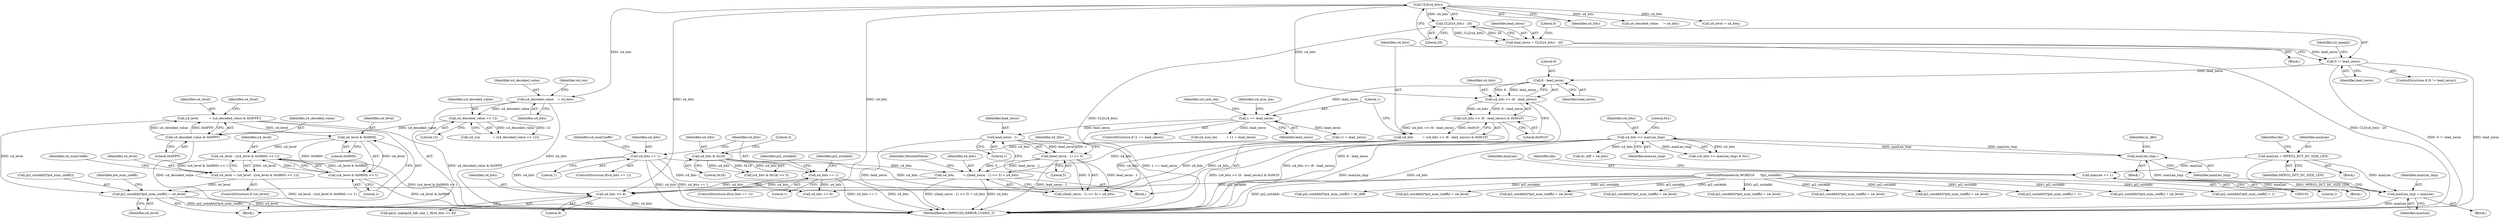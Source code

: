 digraph "0_Android_8b4ed5a23175b7ffa56eea4678db7287f825e985@array" {
"1000636" [label="(Call,pi2_outAddr[*pi4_num_coeffs] = u4_level)"];
"1000610" [label="(Call,u4_level = (u4_level - ((u4_level & 0x0800) << 1)))"];
"1000612" [label="(Call,u4_level - ((u4_level & 0x0800) << 1))"];
"1000615" [label="(Call,u4_level & 0x0800)"];
"1000603" [label="(Call,u4_level           = (u4_decoded_value & 0x0FFF))"];
"1000605" [label="(Call,u4_decoded_value & 0x0FFF)"];
"1000600" [label="(Call,u4_decoded_value >> 12)"];
"1000595" [label="(Call,u4_decoded_value    = u4_bits)"];
"1000492" [label="(Call,CLZ(u4_bits))"];
"1000425" [label="(Call,u4_bits >> 8)"];
"1000343" [label="(Call,u4_bits == 1)"];
"1000338" [label="(Call,u4_bits == 1)"];
"1000533" [label="(Call,u4_bits         = ((lead_zeros - 1) << 5) + u4_bits)"];
"1000536" [label="(Call,(lead_zeros - 1) << 5)"];
"1000537" [label="(Call,lead_zeros - 1)"];
"1000510" [label="(Call,1 == lead_zeros)"];
"1000505" [label="(Call,6 - lead_zeros)"];
"1000496" [label="(Call,0 != lead_zeros)"];
"1000489" [label="(Call,lead_zeros = CLZ(u4_bits) - 20)"];
"1000491" [label="(Call,CLZ(u4_bits) - 20)"];
"1000519" [label="(Call,u4_bits & 0x18)"];
"1000500" [label="(Call,u4_bits         = (u4_bits >> (6 - lead_zeros)) & 0x001F)"];
"1000502" [label="(Call,(u4_bits >> (6 - lead_zeros)) & 0x001F)"];
"1000503" [label="(Call,u4_bits >> (6 - lead_zeros))"];
"1000251" [label="(Call,u4_bits >> maxLen_tmp)"];
"1000244" [label="(Call,maxLen_tmp--)"];
"1000238" [label="(Call,maxLen_tmp = maxLen)"];
"1000216" [label="(Call,maxLen = MPEG2_DCT_DC_SIZE_LEN)"];
"1000227" [label="(Call,maxLen += 1)"];
"1000614" [label="(Call,(u4_level & 0x0800) << 1)"];
"1000154" [label="(MethodParameterIn,WORD16      *pi2_outAddr)"];
"1000607" [label="(Literal,0x0FFF)"];
"1000501" [label="(Identifier,u4_bits)"];
"1000598" [label="(Call,u4_run             = (u4_decoded_value >> 12))"];
"1000227" [label="(Call,maxLen += 1)"];
"1000239" [label="(Identifier,maxLen_tmp)"];
"1000303" [label="(Call,pi2_outAddr[*pi4_num_coeffs] = dc_diff)"];
"1000596" [label="(Identifier,u4_decoded_value)"];
"1000467" [label="(Call,pi2_outAddr[*pi4_num_coeffs] = u4_level)"];
"1000385" [label="(Identifier,u4_numCoeffs)"];
"1000494" [label="(Literal,20)"];
"1000488" [label="(Block,)"];
"1000620" [label="(Identifier,u4_numCoeffs)"];
"1000340" [label="(Literal,1)"];
"1000537" [label="(Call,lead_zeros - 1)"];
"1000499" [label="(Block,)"];
"1000498" [label="(Identifier,lead_zeros)"];
"1001020" [label="(Call,pi2_outAddr[*pi4_num_coeffs] = u4_level)"];
"1000423" [label="(Call,gau2_impeg2d_tab_one_1_9[u4_bits >> 8])"];
"1000345" [label="(Literal,1)"];
"1000519" [label="(Call,u4_bits & 0x18)"];
"1000247" [label="(Identifier,m_iBit)"];
"1000602" [label="(Literal,12)"];
"1000339" [label="(Identifier,u4_bits)"];
"1000541" [label="(Identifier,u4_bits)"];
"1000343" [label="(Call,u4_bits == 1)"];
"1000534" [label="(Identifier,u4_bits)"];
"1000589" [label="(Identifier,u2_mpeg2)"];
"1000489" [label="(Call,lead_zeros = CLZ(u4_bits) - 20)"];
"1000512" [label="(Identifier,lead_zeros)"];
"1000218" [label="(Identifier,MPEG2_DCT_DC_SIZE_LEN)"];
"1000490" [label="(Identifier,lead_zeros)"];
"1000706" [label="(Call,pi2_outAddr[*pi4_num_coeffs] = u4_level)"];
"1000492" [label="(Call,CLZ(u4_bits))"];
"1000502" [label="(Call,(u4_bits >> (6 - lead_zeros)) & 0x001F)"];
"1000891" [label="(Call,pi2_outAddr[*pi4_num_coeffs] = u4_level)"];
"1000614" [label="(Call,(u4_level & 0x0800) << 1)"];
"1000495" [label="(ControlStructure,if (0 != lead_zeros))"];
"1000611" [label="(Identifier,u4_level)"];
"1000637" [label="(Call,pi2_outAddr[*pi4_num_coeffs])"];
"1000496" [label="(Call,0 != lead_zeros)"];
"1000232" [label="(Block,)"];
"1000536" [label="(Call,(lead_zeros - 1) << 5)"];
"1000508" [label="(Literal,0x001F)"];
"1000617" [label="(Literal,0x0800)"];
"1000515" [label="(Identifier,u4_sym_len)"];
"1000217" [label="(Identifier,maxLen)"];
"1000338" [label="(Call,u4_bits == 1)"];
"1000618" [label="(Literal,1)"];
"1000794" [label="(Call,pi2_outAddr[*pi4_num_coeffs] = u4_level)"];
"1000245" [label="(Identifier,maxLen_tmp)"];
"1000750" [label="(Call,u4_bits >> 8)"];
"1000616" [label="(Identifier,u4_level)"];
"1000506" [label="(Literal,6)"];
"1000539" [label="(Literal,1)"];
"1000577" [label="(Call,pi2_outAddr[*pi4_num_coeffs] = u4_level)"];
"1000520" [label="(Identifier,u4_bits)"];
"1000251" [label="(Call,u4_bits >> maxLen_tmp)"];
"1000608" [label="(ControlStructure,if (u4_level))"];
"1000603" [label="(Call,u4_level           = (u4_decoded_value & 0x0FFF))"];
"1000349" [label="(Identifier,pi2_outAddr)"];
"1000605" [label="(Call,u4_decoded_value & 0x0FFF)"];
"1000597" [label="(Identifier,u4_bits)"];
"1000154" [label="(MethodParameterIn,WORD16      *pi2_outAddr)"];
"1000493" [label="(Identifier,u4_bits)"];
"1000591" [label="(Block,)"];
"1000278" [label="(Call,dc_diff = u4_bits)"];
"1000344" [label="(Identifier,u4_bits)"];
"1000610" [label="(Call,u4_level = (u4_level - ((u4_level & 0x0800) << 1)))"];
"1000521" [label="(Literal,0x18)"];
"1000530" [label="(Call,11 + lead_zeros)"];
"1000609" [label="(Identifier,u4_level)"];
"1000347" [label="(Call,pi2_outAddr[*pi4_num_coeffs] = -1)"];
"1000509" [label="(ControlStructure,if (1 == lead_zeros))"];
"1000228" [label="(Identifier,maxLen)"];
"1000229" [label="(Literal,1)"];
"1000507" [label="(Identifier,lead_zeros)"];
"1000252" [label="(Identifier,u4_bits)"];
"1000240" [label="(Identifier,maxLen)"];
"1000243" [label="(Block,)"];
"1000650" [label="(Call,u4_decoded_value     = u4_bits)"];
"1000641" [label="(Identifier,u4_level)"];
"1000510" [label="(Call,1 == lead_zeros)"];
"1000538" [label="(Identifier,lead_zeros)"];
"1000600" [label="(Call,u4_decoded_value >> 12)"];
"1000595" [label="(Call,u4_decoded_value    = u4_bits)"];
"1000528" [label="(Call,u4_sym_len         = 11 + lead_zeros)"];
"1000497" [label="(Literal,0)"];
"1000231" [label="(Identifier,idx)"];
"1000426" [label="(Identifier,u4_bits)"];
"1000615" [label="(Call,u4_level & 0x0800)"];
"1000606" [label="(Identifier,u4_decoded_value)"];
"1000238" [label="(Call,maxLen_tmp = maxLen)"];
"1000427" [label="(Literal,8)"];
"1000342" [label="(ControlStructure,if(u4_bits == 1))"];
"1000644" [label="(Identifier,pi4_num_coeffs)"];
"1000337" [label="(ControlStructure,if(u4_bits == 1))"];
"1000601" [label="(Identifier,u4_decoded_value)"];
"1000612" [label="(Call,u4_level - ((u4_level & 0x0800) << 1))"];
"1000613" [label="(Identifier,u4_level)"];
"1000504" [label="(Identifier,u4_bits)"];
"1000211" [label="(Block,)"];
"1000679" [label="(Call,u4_level = u4_bits)"];
"1000500" [label="(Call,u4_bits         = (u4_bits >> (6 - lead_zeros)) & 0x001F)"];
"1000511" [label="(Literal,1)"];
"1000599" [label="(Identifier,u4_run)"];
"1000540" [label="(Literal,5)"];
"1000503" [label="(Call,u4_bits >> (6 - lead_zeros))"];
"1000491" [label="(Call,CLZ(u4_bits) - 20)"];
"1000543" [label="(Identifier,DecodedValue)"];
"1000518" [label="(Call,(u4_bits & 0x18) >> 3)"];
"1001064" [label="(MethodReturn,IMPEG2D_ERROR_CODES_T)"];
"1000226" [label="(Block,)"];
"1000216" [label="(Call,maxLen = MPEG2_DCT_DC_SIZE_LEN)"];
"1000425" [label="(Call,u4_bits >> 8)"];
"1000950" [label="(Call,pi2_outAddr[*pi4_num_coeffs] = u4_level)"];
"1000636" [label="(Call,pi2_outAddr[*pi4_num_coeffs] = u4_level)"];
"1000522" [label="(Literal,3)"];
"1000358" [label="(Identifier,pi2_outAddr)"];
"1000356" [label="(Call,pi2_outAddr[*pi4_num_coeffs] = 1)"];
"1000535" [label="(Call,((lead_zeros - 1) << 5) + u4_bits)"];
"1000533" [label="(Call,u4_bits         = ((lead_zeros - 1) << 5) + u4_bits)"];
"1000220" [label="(Identifier,idx)"];
"1000505" [label="(Call,6 - lead_zeros)"];
"1000244" [label="(Call,maxLen_tmp--)"];
"1000253" [label="(Identifier,maxLen_tmp)"];
"1000250" [label="(Call,(u4_bits >> maxLen_tmp) & 0x1)"];
"1000604" [label="(Identifier,u4_level)"];
"1000529" [label="(Identifier,u4_sym_len)"];
"1000254" [label="(Literal,0x1)"];
"1000636" -> "1000591"  [label="AST: "];
"1000636" -> "1000641"  [label="CFG: "];
"1000637" -> "1000636"  [label="AST: "];
"1000641" -> "1000636"  [label="AST: "];
"1000644" -> "1000636"  [label="CFG: "];
"1000636" -> "1001064"  [label="DDG: u4_level"];
"1000636" -> "1001064"  [label="DDG: pi2_outAddr[*pi4_num_coeffs]"];
"1000610" -> "1000636"  [label="DDG: u4_level"];
"1000603" -> "1000636"  [label="DDG: u4_level"];
"1000154" -> "1000636"  [label="DDG: pi2_outAddr"];
"1000610" -> "1000608"  [label="AST: "];
"1000610" -> "1000612"  [label="CFG: "];
"1000611" -> "1000610"  [label="AST: "];
"1000612" -> "1000610"  [label="AST: "];
"1000620" -> "1000610"  [label="CFG: "];
"1000610" -> "1001064"  [label="DDG: u4_level - ((u4_level & 0x0800) << 1)"];
"1000612" -> "1000610"  [label="DDG: u4_level"];
"1000612" -> "1000610"  [label="DDG: (u4_level & 0x0800) << 1"];
"1000612" -> "1000614"  [label="CFG: "];
"1000613" -> "1000612"  [label="AST: "];
"1000614" -> "1000612"  [label="AST: "];
"1000612" -> "1001064"  [label="DDG: (u4_level & 0x0800) << 1"];
"1000615" -> "1000612"  [label="DDG: u4_level"];
"1000614" -> "1000612"  [label="DDG: u4_level & 0x0800"];
"1000614" -> "1000612"  [label="DDG: 1"];
"1000615" -> "1000614"  [label="AST: "];
"1000615" -> "1000617"  [label="CFG: "];
"1000616" -> "1000615"  [label="AST: "];
"1000617" -> "1000615"  [label="AST: "];
"1000618" -> "1000615"  [label="CFG: "];
"1000615" -> "1000614"  [label="DDG: u4_level"];
"1000615" -> "1000614"  [label="DDG: 0x0800"];
"1000603" -> "1000615"  [label="DDG: u4_level"];
"1000603" -> "1000591"  [label="AST: "];
"1000603" -> "1000605"  [label="CFG: "];
"1000604" -> "1000603"  [label="AST: "];
"1000605" -> "1000603"  [label="AST: "];
"1000609" -> "1000603"  [label="CFG: "];
"1000603" -> "1001064"  [label="DDG: u4_decoded_value & 0x0FFF"];
"1000605" -> "1000603"  [label="DDG: u4_decoded_value"];
"1000605" -> "1000603"  [label="DDG: 0x0FFF"];
"1000605" -> "1000607"  [label="CFG: "];
"1000606" -> "1000605"  [label="AST: "];
"1000607" -> "1000605"  [label="AST: "];
"1000605" -> "1001064"  [label="DDG: u4_decoded_value"];
"1000600" -> "1000605"  [label="DDG: u4_decoded_value"];
"1000600" -> "1000598"  [label="AST: "];
"1000600" -> "1000602"  [label="CFG: "];
"1000601" -> "1000600"  [label="AST: "];
"1000602" -> "1000600"  [label="AST: "];
"1000598" -> "1000600"  [label="CFG: "];
"1000600" -> "1000598"  [label="DDG: u4_decoded_value"];
"1000600" -> "1000598"  [label="DDG: 12"];
"1000595" -> "1000600"  [label="DDG: u4_decoded_value"];
"1000595" -> "1000591"  [label="AST: "];
"1000595" -> "1000597"  [label="CFG: "];
"1000596" -> "1000595"  [label="AST: "];
"1000597" -> "1000595"  [label="AST: "];
"1000599" -> "1000595"  [label="CFG: "];
"1000595" -> "1001064"  [label="DDG: u4_bits"];
"1000492" -> "1000595"  [label="DDG: u4_bits"];
"1000492" -> "1000491"  [label="AST: "];
"1000492" -> "1000493"  [label="CFG: "];
"1000493" -> "1000492"  [label="AST: "];
"1000494" -> "1000492"  [label="CFG: "];
"1000492" -> "1000425"  [label="DDG: u4_bits"];
"1000492" -> "1000491"  [label="DDG: u4_bits"];
"1000425" -> "1000492"  [label="DDG: u4_bits"];
"1000492" -> "1000503"  [label="DDG: u4_bits"];
"1000492" -> "1000650"  [label="DDG: u4_bits"];
"1000492" -> "1000679"  [label="DDG: u4_bits"];
"1000425" -> "1000423"  [label="AST: "];
"1000425" -> "1000427"  [label="CFG: "];
"1000426" -> "1000425"  [label="AST: "];
"1000427" -> "1000425"  [label="AST: "];
"1000423" -> "1000425"  [label="CFG: "];
"1000425" -> "1001064"  [label="DDG: u4_bits"];
"1000343" -> "1000425"  [label="DDG: u4_bits"];
"1000533" -> "1000425"  [label="DDG: u4_bits"];
"1000338" -> "1000425"  [label="DDG: u4_bits"];
"1000251" -> "1000425"  [label="DDG: u4_bits"];
"1000343" -> "1000342"  [label="AST: "];
"1000343" -> "1000345"  [label="CFG: "];
"1000344" -> "1000343"  [label="AST: "];
"1000345" -> "1000343"  [label="AST: "];
"1000349" -> "1000343"  [label="CFG: "];
"1000358" -> "1000343"  [label="CFG: "];
"1000343" -> "1001064"  [label="DDG: u4_bits"];
"1000343" -> "1001064"  [label="DDG: u4_bits == 1"];
"1000338" -> "1000343"  [label="DDG: u4_bits"];
"1000343" -> "1000750"  [label="DDG: u4_bits"];
"1000338" -> "1000337"  [label="AST: "];
"1000338" -> "1000340"  [label="CFG: "];
"1000339" -> "1000338"  [label="AST: "];
"1000340" -> "1000338"  [label="AST: "];
"1000344" -> "1000338"  [label="CFG: "];
"1000385" -> "1000338"  [label="CFG: "];
"1000338" -> "1001064"  [label="DDG: u4_bits"];
"1000338" -> "1001064"  [label="DDG: u4_bits == 1"];
"1000338" -> "1000750"  [label="DDG: u4_bits"];
"1000533" -> "1000499"  [label="AST: "];
"1000533" -> "1000535"  [label="CFG: "];
"1000534" -> "1000533"  [label="AST: "];
"1000535" -> "1000533"  [label="AST: "];
"1000543" -> "1000533"  [label="CFG: "];
"1000533" -> "1001064"  [label="DDG: u4_bits"];
"1000533" -> "1001064"  [label="DDG: ((lead_zeros - 1) << 5) + u4_bits"];
"1000536" -> "1000533"  [label="DDG: lead_zeros - 1"];
"1000536" -> "1000533"  [label="DDG: 5"];
"1000519" -> "1000533"  [label="DDG: u4_bits"];
"1000500" -> "1000533"  [label="DDG: u4_bits"];
"1000536" -> "1000535"  [label="AST: "];
"1000536" -> "1000540"  [label="CFG: "];
"1000537" -> "1000536"  [label="AST: "];
"1000540" -> "1000536"  [label="AST: "];
"1000541" -> "1000536"  [label="CFG: "];
"1000536" -> "1001064"  [label="DDG: lead_zeros - 1"];
"1000536" -> "1000535"  [label="DDG: lead_zeros - 1"];
"1000536" -> "1000535"  [label="DDG: 5"];
"1000537" -> "1000536"  [label="DDG: lead_zeros"];
"1000537" -> "1000536"  [label="DDG: 1"];
"1000537" -> "1000539"  [label="CFG: "];
"1000538" -> "1000537"  [label="AST: "];
"1000539" -> "1000537"  [label="AST: "];
"1000540" -> "1000537"  [label="CFG: "];
"1000537" -> "1001064"  [label="DDG: lead_zeros"];
"1000510" -> "1000537"  [label="DDG: lead_zeros"];
"1000510" -> "1000509"  [label="AST: "];
"1000510" -> "1000512"  [label="CFG: "];
"1000511" -> "1000510"  [label="AST: "];
"1000512" -> "1000510"  [label="AST: "];
"1000515" -> "1000510"  [label="CFG: "];
"1000529" -> "1000510"  [label="CFG: "];
"1000510" -> "1001064"  [label="DDG: 1 == lead_zeros"];
"1000505" -> "1000510"  [label="DDG: lead_zeros"];
"1000510" -> "1000528"  [label="DDG: lead_zeros"];
"1000510" -> "1000530"  [label="DDG: lead_zeros"];
"1000505" -> "1000503"  [label="AST: "];
"1000505" -> "1000507"  [label="CFG: "];
"1000506" -> "1000505"  [label="AST: "];
"1000507" -> "1000505"  [label="AST: "];
"1000503" -> "1000505"  [label="CFG: "];
"1000505" -> "1000503"  [label="DDG: 6"];
"1000505" -> "1000503"  [label="DDG: lead_zeros"];
"1000496" -> "1000505"  [label="DDG: lead_zeros"];
"1000496" -> "1000495"  [label="AST: "];
"1000496" -> "1000498"  [label="CFG: "];
"1000497" -> "1000496"  [label="AST: "];
"1000498" -> "1000496"  [label="AST: "];
"1000501" -> "1000496"  [label="CFG: "];
"1000589" -> "1000496"  [label="CFG: "];
"1000496" -> "1001064"  [label="DDG: 0 != lead_zeros"];
"1000496" -> "1001064"  [label="DDG: lead_zeros"];
"1000489" -> "1000496"  [label="DDG: lead_zeros"];
"1000489" -> "1000488"  [label="AST: "];
"1000489" -> "1000491"  [label="CFG: "];
"1000490" -> "1000489"  [label="AST: "];
"1000491" -> "1000489"  [label="AST: "];
"1000497" -> "1000489"  [label="CFG: "];
"1000489" -> "1001064"  [label="DDG: CLZ(u4_bits) - 20"];
"1000491" -> "1000489"  [label="DDG: CLZ(u4_bits)"];
"1000491" -> "1000489"  [label="DDG: 20"];
"1000491" -> "1000494"  [label="CFG: "];
"1000494" -> "1000491"  [label="AST: "];
"1000491" -> "1001064"  [label="DDG: CLZ(u4_bits)"];
"1000519" -> "1000518"  [label="AST: "];
"1000519" -> "1000521"  [label="CFG: "];
"1000520" -> "1000519"  [label="AST: "];
"1000521" -> "1000519"  [label="AST: "];
"1000522" -> "1000519"  [label="CFG: "];
"1000519" -> "1000518"  [label="DDG: u4_bits"];
"1000519" -> "1000518"  [label="DDG: 0x18"];
"1000500" -> "1000519"  [label="DDG: u4_bits"];
"1000519" -> "1000535"  [label="DDG: u4_bits"];
"1000500" -> "1000499"  [label="AST: "];
"1000500" -> "1000502"  [label="CFG: "];
"1000501" -> "1000500"  [label="AST: "];
"1000502" -> "1000500"  [label="AST: "];
"1000511" -> "1000500"  [label="CFG: "];
"1000500" -> "1001064"  [label="DDG: (u4_bits >> (6 - lead_zeros)) & 0x001F"];
"1000502" -> "1000500"  [label="DDG: u4_bits >> (6 - lead_zeros)"];
"1000502" -> "1000500"  [label="DDG: 0x001F"];
"1000500" -> "1000535"  [label="DDG: u4_bits"];
"1000502" -> "1000508"  [label="CFG: "];
"1000503" -> "1000502"  [label="AST: "];
"1000508" -> "1000502"  [label="AST: "];
"1000502" -> "1001064"  [label="DDG: u4_bits >> (6 - lead_zeros)"];
"1000503" -> "1000502"  [label="DDG: u4_bits"];
"1000503" -> "1000502"  [label="DDG: 6 - lead_zeros"];
"1000504" -> "1000503"  [label="AST: "];
"1000508" -> "1000503"  [label="CFG: "];
"1000503" -> "1001064"  [label="DDG: 6 - lead_zeros"];
"1000251" -> "1000250"  [label="AST: "];
"1000251" -> "1000253"  [label="CFG: "];
"1000252" -> "1000251"  [label="AST: "];
"1000253" -> "1000251"  [label="AST: "];
"1000254" -> "1000251"  [label="CFG: "];
"1000251" -> "1001064"  [label="DDG: maxLen_tmp"];
"1000251" -> "1001064"  [label="DDG: u4_bits"];
"1000251" -> "1000244"  [label="DDG: maxLen_tmp"];
"1000251" -> "1000250"  [label="DDG: u4_bits"];
"1000251" -> "1000250"  [label="DDG: maxLen_tmp"];
"1000244" -> "1000251"  [label="DDG: maxLen_tmp"];
"1000251" -> "1000278"  [label="DDG: u4_bits"];
"1000251" -> "1000750"  [label="DDG: u4_bits"];
"1000244" -> "1000243"  [label="AST: "];
"1000244" -> "1000245"  [label="CFG: "];
"1000245" -> "1000244"  [label="AST: "];
"1000247" -> "1000244"  [label="CFG: "];
"1000238" -> "1000244"  [label="DDG: maxLen_tmp"];
"1000238" -> "1000232"  [label="AST: "];
"1000238" -> "1000240"  [label="CFG: "];
"1000239" -> "1000238"  [label="AST: "];
"1000240" -> "1000238"  [label="AST: "];
"1000245" -> "1000238"  [label="CFG: "];
"1000238" -> "1001064"  [label="DDG: maxLen"];
"1000216" -> "1000238"  [label="DDG: maxLen"];
"1000227" -> "1000238"  [label="DDG: maxLen"];
"1000216" -> "1000211"  [label="AST: "];
"1000216" -> "1000218"  [label="CFG: "];
"1000217" -> "1000216"  [label="AST: "];
"1000218" -> "1000216"  [label="AST: "];
"1000220" -> "1000216"  [label="CFG: "];
"1000216" -> "1001064"  [label="DDG: MPEG2_DCT_DC_SIZE_LEN"];
"1000216" -> "1000227"  [label="DDG: maxLen"];
"1000227" -> "1000226"  [label="AST: "];
"1000227" -> "1000229"  [label="CFG: "];
"1000228" -> "1000227"  [label="AST: "];
"1000229" -> "1000227"  [label="AST: "];
"1000231" -> "1000227"  [label="CFG: "];
"1000614" -> "1000618"  [label="CFG: "];
"1000618" -> "1000614"  [label="AST: "];
"1000614" -> "1001064"  [label="DDG: u4_level & 0x0800"];
"1000154" -> "1000152"  [label="AST: "];
"1000154" -> "1001064"  [label="DDG: pi2_outAddr"];
"1000154" -> "1000303"  [label="DDG: pi2_outAddr"];
"1000154" -> "1000347"  [label="DDG: pi2_outAddr"];
"1000154" -> "1000356"  [label="DDG: pi2_outAddr"];
"1000154" -> "1000467"  [label="DDG: pi2_outAddr"];
"1000154" -> "1000577"  [label="DDG: pi2_outAddr"];
"1000154" -> "1000706"  [label="DDG: pi2_outAddr"];
"1000154" -> "1000794"  [label="DDG: pi2_outAddr"];
"1000154" -> "1000891"  [label="DDG: pi2_outAddr"];
"1000154" -> "1000950"  [label="DDG: pi2_outAddr"];
"1000154" -> "1001020"  [label="DDG: pi2_outAddr"];
}
